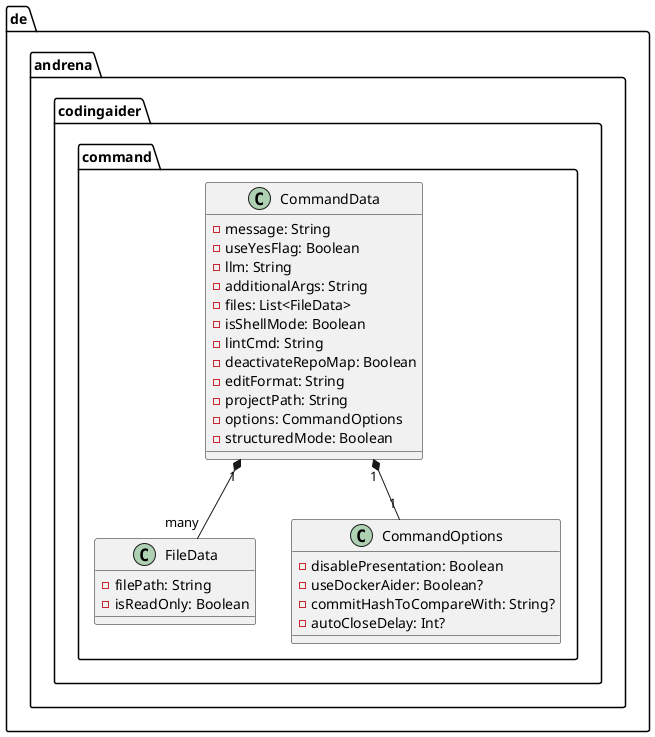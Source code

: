 @startuml

package "de.andrena.codingaider.command" {
    class FileData {
        - filePath: String
        - isReadOnly: Boolean
    }

    class CommandData {
        - message: String
        - useYesFlag: Boolean
        - llm: String
        - additionalArgs: String
        - files: List<FileData>
        - isShellMode: Boolean
        - lintCmd: String
        - deactivateRepoMap: Boolean
        - editFormat: String
        - projectPath: String
        - options: CommandOptions
        - structuredMode: Boolean
    }

    class CommandOptions {
        - disablePresentation: Boolean
        - useDockerAider: Boolean?
        - commitHashToCompareWith: String?
        - autoCloseDelay: Int?
    }
}

CommandData "1" *-- "many" FileData
CommandData "1" *-- "1" CommandOptions

@enduml
